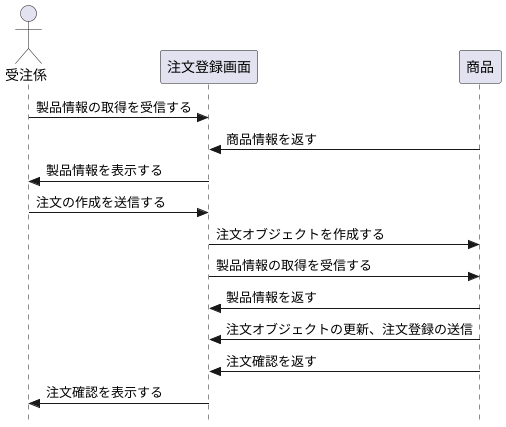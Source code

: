 @startuml データ更新コントローラとホテルと予約
hide footbox
skinparam style strictuml /' 厳密なUMLに準拠する'/
Actor 受注係 as order_clerk
participant "注文登録画面" as order_entry_page
participant "商品" as product

order_clerk -> order_entry_page: 製品情報の取得を受信する
product -> order_entry_page: 商品情報を返す
order_entry_page -> order_clerk: 製品情報を表示する
order_clerk -> order_entry_page: 注文の作成を送信する
order_entry_page -> product: 注文オブジェクトを作成する
order_entry_page -> product: 製品情報の取得を受信する
product -> order_entry_page: 製品情報を返す  
product -> order_entry_page: 注文オブジェクトの更新、注文登録の送信
product -> order_entry_page: 注文確認を返す
order_entry_page -> order_clerk: 注文確認を表示する


@enduml